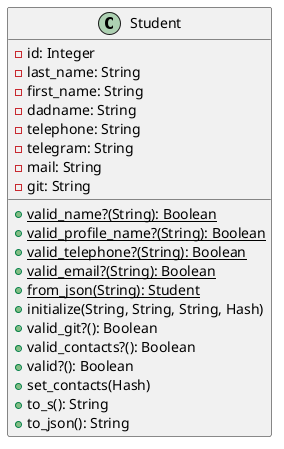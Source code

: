 @startuml
'https://plantuml.com/class-diagram

class Student {
    -id: Integer
    -last_name: String
    -first_name: String
    -dadname: String
    -telephone: String
    -telegram: String
    -mail: String
    -git: String
    +{static}valid_name?(String): Boolean
    +{static}valid_profile_name?(String): Boolean
    +{static}valid_telephone?(String): Boolean
    +{static}valid_email?(String): Boolean
    +{static}from_json(String): Student
    +initialize(String, String, String, Hash)
    +valid_git?(): Boolean
    +valid_contacts?(): Boolean
    +valid?(): Boolean
    +set_contacts(Hash)
    +to_s(): String
    +to_json(): String
}
@enduml
